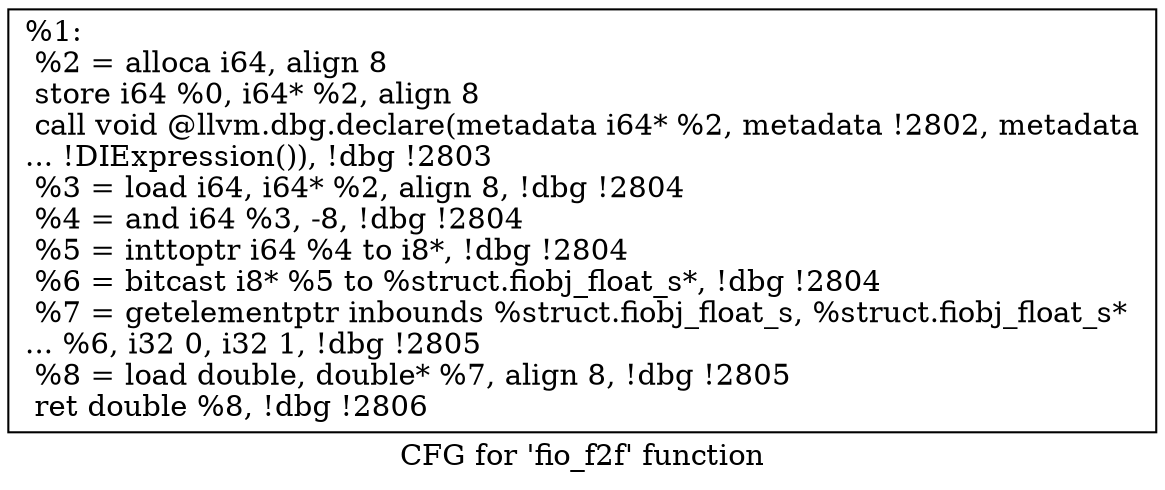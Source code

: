 digraph "CFG for 'fio_f2f' function" {
	label="CFG for 'fio_f2f' function";

	Node0x55685201baa0 [shape=record,label="{%1:\l  %2 = alloca i64, align 8\l  store i64 %0, i64* %2, align 8\l  call void @llvm.dbg.declare(metadata i64* %2, metadata !2802, metadata\l... !DIExpression()), !dbg !2803\l  %3 = load i64, i64* %2, align 8, !dbg !2804\l  %4 = and i64 %3, -8, !dbg !2804\l  %5 = inttoptr i64 %4 to i8*, !dbg !2804\l  %6 = bitcast i8* %5 to %struct.fiobj_float_s*, !dbg !2804\l  %7 = getelementptr inbounds %struct.fiobj_float_s, %struct.fiobj_float_s*\l... %6, i32 0, i32 1, !dbg !2805\l  %8 = load double, double* %7, align 8, !dbg !2805\l  ret double %8, !dbg !2806\l}"];
}
